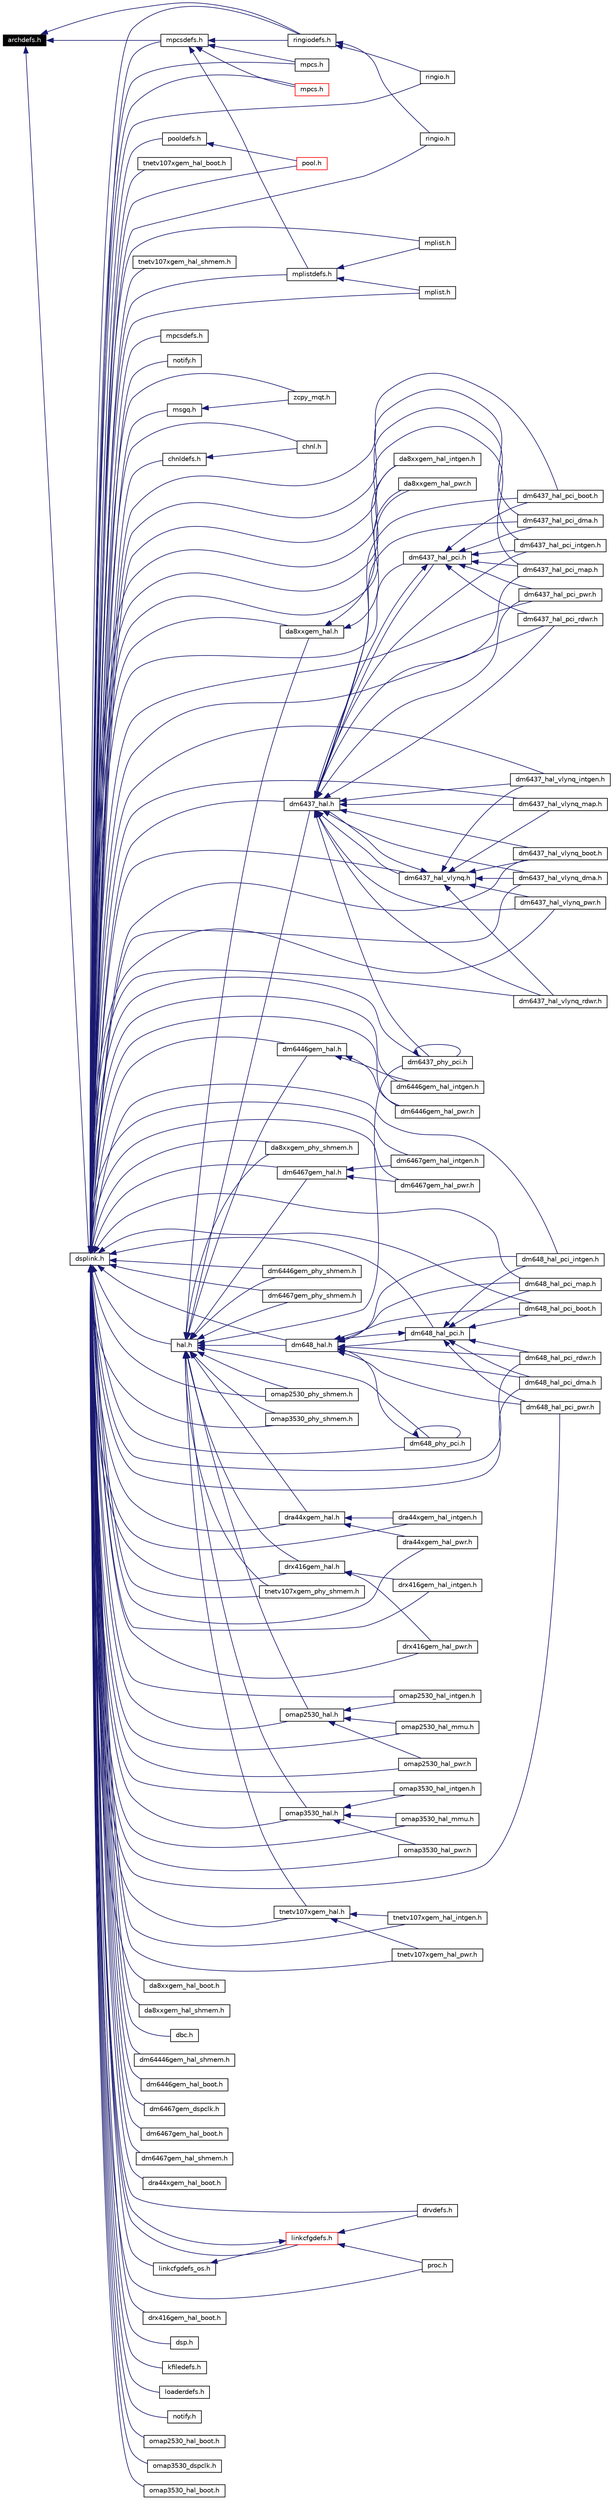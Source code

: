 digraph G
{
  edge [fontname="Helvetica",fontsize=10,labelfontname="Helvetica",labelfontsize=10];
  node [fontname="Helvetica",fontsize=10,shape=record];
  rankdir=LR;
  Node1 [label="archdefs.h",height=0.2,width=0.4,color="white", fillcolor="black", style="filled" fontcolor="white"];
  Node1 -> Node2 [dir=back,color="midnightblue",fontsize=10,style="solid",fontname="Helvetica"];
  Node2 [label="dsplink.h",height=0.2,width=0.4,color="black", fillcolor="white", style="filled",URL="$gpp_2inc_2dsplink_8h.html"];
  Node2 -> Node3 [dir=back,color="midnightblue",fontsize=10,style="solid",fontname="Helvetica"];
  Node3 [label="mpcs.h",height=0.2,width=0.4,color="black", fillcolor="white", style="filled",URL="$dsp_2inc_2mpcs_8h.html"];
  Node2 -> Node4 [dir=back,color="midnightblue",fontsize=10,style="solid",fontname="Helvetica"];
  Node4 [label="mpcsdefs.h",height=0.2,width=0.4,color="black", fillcolor="white", style="filled",URL="$dsp_2inc_2mpcsdefs_8h.html"];
  Node2 -> Node5 [dir=back,color="midnightblue",fontsize=10,style="solid",fontname="Helvetica"];
  Node5 [label="mplist.h",height=0.2,width=0.4,color="black", fillcolor="white", style="filled",URL="$dsp_2inc_2mplist_8h.html"];
  Node2 -> Node6 [dir=back,color="midnightblue",fontsize=10,style="solid",fontname="Helvetica"];
  Node6 [label="notify.h",height=0.2,width=0.4,color="black", fillcolor="white", style="filled",URL="$dsp_2inc_2notify_8h.html"];
  Node2 -> Node7 [dir=back,color="midnightblue",fontsize=10,style="solid",fontname="Helvetica"];
  Node7 [label="ringio.h",height=0.2,width=0.4,color="black", fillcolor="white", style="filled",URL="$dsp_2inc_2ringio_8h.html"];
  Node2 -> Node8 [dir=back,color="midnightblue",fontsize=10,style="solid",fontname="Helvetica"];
  Node8 [label="zcpy_mqt.h",height=0.2,width=0.4,color="black", fillcolor="white", style="filled",URL="$zcpy__mqt_8h.html"];
  Node2 -> Node9 [dir=back,color="midnightblue",fontsize=10,style="solid",fontname="Helvetica"];
  Node9 [label="chnl.h",height=0.2,width=0.4,color="black", fillcolor="white", style="filled",URL="$chnl_8h.html"];
  Node2 -> Node10 [dir=back,color="midnightblue",fontsize=10,style="solid",fontname="Helvetica"];
  Node10 [label="chnldefs.h",height=0.2,width=0.4,color="black", fillcolor="white", style="filled",URL="$chnldefs_8h.html"];
  Node10 -> Node9 [dir=back,color="midnightblue",fontsize=10,style="solid",fontname="Helvetica"];
  Node2 -> Node11 [dir=back,color="midnightblue",fontsize=10,style="solid",fontname="Helvetica"];
  Node11 [label="da8xxgem_hal.h",height=0.2,width=0.4,color="black", fillcolor="white", style="filled",URL="$da8xxgem__hal_8h.html"];
  Node11 -> Node12 [dir=back,color="midnightblue",fontsize=10,style="solid",fontname="Helvetica"];
  Node12 [label="da8xxgem_hal_intgen.h",height=0.2,width=0.4,color="black", fillcolor="white", style="filled",URL="$da8xxgem__hal__intgen_8h.html"];
  Node11 -> Node13 [dir=back,color="midnightblue",fontsize=10,style="solid",fontname="Helvetica"];
  Node13 [label="da8xxgem_hal_pwr.h",height=0.2,width=0.4,color="black", fillcolor="white", style="filled",URL="$da8xxgem__hal__pwr_8h.html"];
  Node2 -> Node14 [dir=back,color="midnightblue",fontsize=10,style="solid",fontname="Helvetica"];
  Node14 [label="da8xxgem_hal_boot.h",height=0.2,width=0.4,color="black", fillcolor="white", style="filled",URL="$da8xxgem__hal__boot_8h.html"];
  Node2 -> Node12 [dir=back,color="midnightblue",fontsize=10,style="solid",fontname="Helvetica"];
  Node2 -> Node13 [dir=back,color="midnightblue",fontsize=10,style="solid",fontname="Helvetica"];
  Node2 -> Node15 [dir=back,color="midnightblue",fontsize=10,style="solid",fontname="Helvetica"];
  Node15 [label="da8xxgem_hal_shmem.h",height=0.2,width=0.4,color="black", fillcolor="white", style="filled",URL="$da8xxgem__hal__shmem_8h.html"];
  Node2 -> Node16 [dir=back,color="midnightblue",fontsize=10,style="solid",fontname="Helvetica"];
  Node16 [label="da8xxgem_phy_shmem.h",height=0.2,width=0.4,color="black", fillcolor="white", style="filled",URL="$da8xxgem__phy__shmem_8h.html"];
  Node2 -> Node17 [dir=back,color="midnightblue",fontsize=10,style="solid",fontname="Helvetica"];
  Node17 [label="dbc.h",height=0.2,width=0.4,color="black", fillcolor="white", style="filled",URL="$gpp_2inc_2dbc_8h.html"];
  Node2 -> Node18 [dir=back,color="midnightblue",fontsize=10,style="solid",fontname="Helvetica"];
  Node18 [label="dm6437_hal.h",height=0.2,width=0.4,color="black", fillcolor="white", style="filled",URL="$dm6437__hal_8h.html"];
  Node18 -> Node19 [dir=back,color="midnightblue",fontsize=10,style="solid",fontname="Helvetica"];
  Node19 [label="dm6437_hal_pci.h",height=0.2,width=0.4,color="black", fillcolor="white", style="filled",URL="$dm6437__hal__pci_8h.html"];
  Node19 -> Node18 [dir=back,color="midnightblue",fontsize=10,style="solid",fontname="Helvetica"];
  Node19 -> Node20 [dir=back,color="midnightblue",fontsize=10,style="solid",fontname="Helvetica"];
  Node20 [label="dm6437_hal_pci_boot.h",height=0.2,width=0.4,color="black", fillcolor="white", style="filled",URL="$dm6437__hal__pci__boot_8h.html"];
  Node19 -> Node21 [dir=back,color="midnightblue",fontsize=10,style="solid",fontname="Helvetica"];
  Node21 [label="dm6437_hal_pci_dma.h",height=0.2,width=0.4,color="black", fillcolor="white", style="filled",URL="$dm6437__hal__pci__dma_8h.html"];
  Node19 -> Node22 [dir=back,color="midnightblue",fontsize=10,style="solid",fontname="Helvetica"];
  Node22 [label="dm6437_hal_pci_intgen.h",height=0.2,width=0.4,color="black", fillcolor="white", style="filled",URL="$dm6437__hal__pci__intgen_8h.html"];
  Node19 -> Node23 [dir=back,color="midnightblue",fontsize=10,style="solid",fontname="Helvetica"];
  Node23 [label="dm6437_hal_pci_map.h",height=0.2,width=0.4,color="black", fillcolor="white", style="filled",URL="$dm6437__hal__pci__map_8h.html"];
  Node19 -> Node24 [dir=back,color="midnightblue",fontsize=10,style="solid",fontname="Helvetica"];
  Node24 [label="dm6437_hal_pci_pwr.h",height=0.2,width=0.4,color="black", fillcolor="white", style="filled",URL="$dm6437__hal__pci__pwr_8h.html"];
  Node19 -> Node25 [dir=back,color="midnightblue",fontsize=10,style="solid",fontname="Helvetica"];
  Node25 [label="dm6437_hal_pci_rdwr.h",height=0.2,width=0.4,color="black", fillcolor="white", style="filled",URL="$dm6437__hal__pci__rdwr_8h.html"];
  Node18 -> Node20 [dir=back,color="midnightblue",fontsize=10,style="solid",fontname="Helvetica"];
  Node18 -> Node21 [dir=back,color="midnightblue",fontsize=10,style="solid",fontname="Helvetica"];
  Node18 -> Node22 [dir=back,color="midnightblue",fontsize=10,style="solid",fontname="Helvetica"];
  Node18 -> Node23 [dir=back,color="midnightblue",fontsize=10,style="solid",fontname="Helvetica"];
  Node18 -> Node24 [dir=back,color="midnightblue",fontsize=10,style="solid",fontname="Helvetica"];
  Node18 -> Node25 [dir=back,color="midnightblue",fontsize=10,style="solid",fontname="Helvetica"];
  Node18 -> Node26 [dir=back,color="midnightblue",fontsize=10,style="solid",fontname="Helvetica"];
  Node26 [label="dm6437_hal_vlynq.h",height=0.2,width=0.4,color="black", fillcolor="white", style="filled",URL="$dm6437__hal__vlynq_8h.html"];
  Node26 -> Node18 [dir=back,color="midnightblue",fontsize=10,style="solid",fontname="Helvetica"];
  Node26 -> Node27 [dir=back,color="midnightblue",fontsize=10,style="solid",fontname="Helvetica"];
  Node27 [label="dm6437_hal_vlynq_boot.h",height=0.2,width=0.4,color="black", fillcolor="white", style="filled",URL="$dm6437__hal__vlynq__boot_8h.html"];
  Node26 -> Node28 [dir=back,color="midnightblue",fontsize=10,style="solid",fontname="Helvetica"];
  Node28 [label="dm6437_hal_vlynq_dma.h",height=0.2,width=0.4,color="black", fillcolor="white", style="filled",URL="$dm6437__hal__vlynq__dma_8h.html"];
  Node26 -> Node29 [dir=back,color="midnightblue",fontsize=10,style="solid",fontname="Helvetica"];
  Node29 [label="dm6437_hal_vlynq_intgen.h",height=0.2,width=0.4,color="black", fillcolor="white", style="filled",URL="$dm6437__hal__vlynq__intgen_8h.html"];
  Node26 -> Node30 [dir=back,color="midnightblue",fontsize=10,style="solid",fontname="Helvetica"];
  Node30 [label="dm6437_hal_vlynq_map.h",height=0.2,width=0.4,color="black", fillcolor="white", style="filled",URL="$dm6437__hal__vlynq__map_8h.html"];
  Node26 -> Node31 [dir=back,color="midnightblue",fontsize=10,style="solid",fontname="Helvetica"];
  Node31 [label="dm6437_hal_vlynq_pwr.h",height=0.2,width=0.4,color="black", fillcolor="white", style="filled",URL="$dm6437__hal__vlynq__pwr_8h.html"];
  Node26 -> Node32 [dir=back,color="midnightblue",fontsize=10,style="solid",fontname="Helvetica"];
  Node32 [label="dm6437_hal_vlynq_rdwr.h",height=0.2,width=0.4,color="black", fillcolor="white", style="filled",URL="$dm6437__hal__vlynq__rdwr_8h.html"];
  Node18 -> Node27 [dir=back,color="midnightblue",fontsize=10,style="solid",fontname="Helvetica"];
  Node18 -> Node28 [dir=back,color="midnightblue",fontsize=10,style="solid",fontname="Helvetica"];
  Node18 -> Node29 [dir=back,color="midnightblue",fontsize=10,style="solid",fontname="Helvetica"];
  Node18 -> Node30 [dir=back,color="midnightblue",fontsize=10,style="solid",fontname="Helvetica"];
  Node18 -> Node31 [dir=back,color="midnightblue",fontsize=10,style="solid",fontname="Helvetica"];
  Node18 -> Node32 [dir=back,color="midnightblue",fontsize=10,style="solid",fontname="Helvetica"];
  Node18 -> Node33 [dir=back,color="midnightblue",fontsize=10,style="solid",fontname="Helvetica"];
  Node33 [label="dm6437_phy_pci.h",height=0.2,width=0.4,color="black", fillcolor="white", style="filled",URL="$dm6437__phy__pci_8h.html"];
  Node33 -> Node33 [dir=back,color="midnightblue",fontsize=10,style="solid",fontname="Helvetica"];
  Node2 -> Node19 [dir=back,color="midnightblue",fontsize=10,style="solid",fontname="Helvetica"];
  Node2 -> Node20 [dir=back,color="midnightblue",fontsize=10,style="solid",fontname="Helvetica"];
  Node2 -> Node21 [dir=back,color="midnightblue",fontsize=10,style="solid",fontname="Helvetica"];
  Node2 -> Node22 [dir=back,color="midnightblue",fontsize=10,style="solid",fontname="Helvetica"];
  Node2 -> Node23 [dir=back,color="midnightblue",fontsize=10,style="solid",fontname="Helvetica"];
  Node2 -> Node24 [dir=back,color="midnightblue",fontsize=10,style="solid",fontname="Helvetica"];
  Node2 -> Node25 [dir=back,color="midnightblue",fontsize=10,style="solid",fontname="Helvetica"];
  Node2 -> Node26 [dir=back,color="midnightblue",fontsize=10,style="solid",fontname="Helvetica"];
  Node2 -> Node27 [dir=back,color="midnightblue",fontsize=10,style="solid",fontname="Helvetica"];
  Node2 -> Node28 [dir=back,color="midnightblue",fontsize=10,style="solid",fontname="Helvetica"];
  Node2 -> Node29 [dir=back,color="midnightblue",fontsize=10,style="solid",fontname="Helvetica"];
  Node2 -> Node30 [dir=back,color="midnightblue",fontsize=10,style="solid",fontname="Helvetica"];
  Node2 -> Node31 [dir=back,color="midnightblue",fontsize=10,style="solid",fontname="Helvetica"];
  Node2 -> Node32 [dir=back,color="midnightblue",fontsize=10,style="solid",fontname="Helvetica"];
  Node2 -> Node33 [dir=back,color="midnightblue",fontsize=10,style="solid",fontname="Helvetica"];
  Node2 -> Node34 [dir=back,color="midnightblue",fontsize=10,style="solid",fontname="Helvetica"];
  Node34 [label="dm64446gem_hal_shmem.h",height=0.2,width=0.4,color="black", fillcolor="white", style="filled",URL="$dm64446gem__hal__shmem_8h.html"];
  Node2 -> Node35 [dir=back,color="midnightblue",fontsize=10,style="solid",fontname="Helvetica"];
  Node35 [label="dm6446gem_hal.h",height=0.2,width=0.4,color="black", fillcolor="white", style="filled",URL="$dm6446gem__hal_8h.html"];
  Node35 -> Node36 [dir=back,color="midnightblue",fontsize=10,style="solid",fontname="Helvetica"];
  Node36 [label="dm6446gem_hal_intgen.h",height=0.2,width=0.4,color="black", fillcolor="white", style="filled",URL="$dm6446gem__hal__intgen_8h.html"];
  Node35 -> Node37 [dir=back,color="midnightblue",fontsize=10,style="solid",fontname="Helvetica"];
  Node37 [label="dm6446gem_hal_pwr.h",height=0.2,width=0.4,color="black", fillcolor="white", style="filled",URL="$dm6446gem__hal__pwr_8h.html"];
  Node2 -> Node38 [dir=back,color="midnightblue",fontsize=10,style="solid",fontname="Helvetica"];
  Node38 [label="dm6446gem_hal_boot.h",height=0.2,width=0.4,color="black", fillcolor="white", style="filled",URL="$dm6446gem__hal__boot_8h.html"];
  Node2 -> Node36 [dir=back,color="midnightblue",fontsize=10,style="solid",fontname="Helvetica"];
  Node2 -> Node37 [dir=back,color="midnightblue",fontsize=10,style="solid",fontname="Helvetica"];
  Node2 -> Node39 [dir=back,color="midnightblue",fontsize=10,style="solid",fontname="Helvetica"];
  Node39 [label="dm6446gem_phy_shmem.h",height=0.2,width=0.4,color="black", fillcolor="white", style="filled",URL="$dm6446gem__phy__shmem_8h.html"];
  Node2 -> Node40 [dir=back,color="midnightblue",fontsize=10,style="solid",fontname="Helvetica"];
  Node40 [label="dm6467gem_dspclk.h",height=0.2,width=0.4,color="black", fillcolor="white", style="filled",URL="$dm6467gem__dspclk_8h.html"];
  Node2 -> Node41 [dir=back,color="midnightblue",fontsize=10,style="solid",fontname="Helvetica"];
  Node41 [label="dm6467gem_hal.h",height=0.2,width=0.4,color="black", fillcolor="white", style="filled",URL="$dm6467gem__hal_8h.html"];
  Node41 -> Node42 [dir=back,color="midnightblue",fontsize=10,style="solid",fontname="Helvetica"];
  Node42 [label="dm6467gem_hal_intgen.h",height=0.2,width=0.4,color="black", fillcolor="white", style="filled",URL="$dm6467gem__hal__intgen_8h.html"];
  Node41 -> Node43 [dir=back,color="midnightblue",fontsize=10,style="solid",fontname="Helvetica"];
  Node43 [label="dm6467gem_hal_pwr.h",height=0.2,width=0.4,color="black", fillcolor="white", style="filled",URL="$dm6467gem__hal__pwr_8h.html"];
  Node2 -> Node44 [dir=back,color="midnightblue",fontsize=10,style="solid",fontname="Helvetica"];
  Node44 [label="dm6467gem_hal_boot.h",height=0.2,width=0.4,color="black", fillcolor="white", style="filled",URL="$dm6467gem__hal__boot_8h.html"];
  Node2 -> Node42 [dir=back,color="midnightblue",fontsize=10,style="solid",fontname="Helvetica"];
  Node2 -> Node43 [dir=back,color="midnightblue",fontsize=10,style="solid",fontname="Helvetica"];
  Node2 -> Node45 [dir=back,color="midnightblue",fontsize=10,style="solid",fontname="Helvetica"];
  Node45 [label="dm6467gem_hal_shmem.h",height=0.2,width=0.4,color="black", fillcolor="white", style="filled",URL="$dm6467gem__hal__shmem_8h.html"];
  Node2 -> Node46 [dir=back,color="midnightblue",fontsize=10,style="solid",fontname="Helvetica"];
  Node46 [label="dm6467gem_phy_shmem.h",height=0.2,width=0.4,color="black", fillcolor="white", style="filled",URL="$dm6467gem__phy__shmem_8h.html"];
  Node2 -> Node47 [dir=back,color="midnightblue",fontsize=10,style="solid",fontname="Helvetica"];
  Node47 [label="dm648_hal.h",height=0.2,width=0.4,color="black", fillcolor="white", style="filled",URL="$dm648__hal_8h.html"];
  Node47 -> Node48 [dir=back,color="midnightblue",fontsize=10,style="solid",fontname="Helvetica"];
  Node48 [label="dm648_hal_pci.h",height=0.2,width=0.4,color="black", fillcolor="white", style="filled",URL="$dm648__hal__pci_8h.html"];
  Node48 -> Node47 [dir=back,color="midnightblue",fontsize=10,style="solid",fontname="Helvetica"];
  Node48 -> Node49 [dir=back,color="midnightblue",fontsize=10,style="solid",fontname="Helvetica"];
  Node49 [label="dm648_hal_pci_boot.h",height=0.2,width=0.4,color="black", fillcolor="white", style="filled",URL="$dm648__hal__pci__boot_8h.html"];
  Node48 -> Node50 [dir=back,color="midnightblue",fontsize=10,style="solid",fontname="Helvetica"];
  Node50 [label="dm648_hal_pci_dma.h",height=0.2,width=0.4,color="black", fillcolor="white", style="filled",URL="$dm648__hal__pci__dma_8h.html"];
  Node48 -> Node51 [dir=back,color="midnightblue",fontsize=10,style="solid",fontname="Helvetica"];
  Node51 [label="dm648_hal_pci_intgen.h",height=0.2,width=0.4,color="black", fillcolor="white", style="filled",URL="$dm648__hal__pci__intgen_8h.html"];
  Node48 -> Node52 [dir=back,color="midnightblue",fontsize=10,style="solid",fontname="Helvetica"];
  Node52 [label="dm648_hal_pci_map.h",height=0.2,width=0.4,color="black", fillcolor="white", style="filled",URL="$dm648__hal__pci__map_8h.html"];
  Node48 -> Node53 [dir=back,color="midnightblue",fontsize=10,style="solid",fontname="Helvetica"];
  Node53 [label="dm648_hal_pci_pwr.h",height=0.2,width=0.4,color="black", fillcolor="white", style="filled",URL="$dm648__hal__pci__pwr_8h.html"];
  Node48 -> Node54 [dir=back,color="midnightblue",fontsize=10,style="solid",fontname="Helvetica"];
  Node54 [label="dm648_hal_pci_rdwr.h",height=0.2,width=0.4,color="black", fillcolor="white", style="filled",URL="$dm648__hal__pci__rdwr_8h.html"];
  Node47 -> Node49 [dir=back,color="midnightblue",fontsize=10,style="solid",fontname="Helvetica"];
  Node47 -> Node50 [dir=back,color="midnightblue",fontsize=10,style="solid",fontname="Helvetica"];
  Node47 -> Node51 [dir=back,color="midnightblue",fontsize=10,style="solid",fontname="Helvetica"];
  Node47 -> Node52 [dir=back,color="midnightblue",fontsize=10,style="solid",fontname="Helvetica"];
  Node47 -> Node53 [dir=back,color="midnightblue",fontsize=10,style="solid",fontname="Helvetica"];
  Node47 -> Node54 [dir=back,color="midnightblue",fontsize=10,style="solid",fontname="Helvetica"];
  Node47 -> Node55 [dir=back,color="midnightblue",fontsize=10,style="solid",fontname="Helvetica"];
  Node55 [label="dm648_phy_pci.h",height=0.2,width=0.4,color="black", fillcolor="white", style="filled",URL="$dm648__phy__pci_8h.html"];
  Node55 -> Node55 [dir=back,color="midnightblue",fontsize=10,style="solid",fontname="Helvetica"];
  Node2 -> Node48 [dir=back,color="midnightblue",fontsize=10,style="solid",fontname="Helvetica"];
  Node2 -> Node49 [dir=back,color="midnightblue",fontsize=10,style="solid",fontname="Helvetica"];
  Node2 -> Node50 [dir=back,color="midnightblue",fontsize=10,style="solid",fontname="Helvetica"];
  Node2 -> Node51 [dir=back,color="midnightblue",fontsize=10,style="solid",fontname="Helvetica"];
  Node2 -> Node52 [dir=back,color="midnightblue",fontsize=10,style="solid",fontname="Helvetica"];
  Node2 -> Node53 [dir=back,color="midnightblue",fontsize=10,style="solid",fontname="Helvetica"];
  Node2 -> Node54 [dir=back,color="midnightblue",fontsize=10,style="solid",fontname="Helvetica"];
  Node2 -> Node55 [dir=back,color="midnightblue",fontsize=10,style="solid",fontname="Helvetica"];
  Node2 -> Node56 [dir=back,color="midnightblue",fontsize=10,style="solid",fontname="Helvetica"];
  Node56 [label="dra44xgem_hal.h",height=0.2,width=0.4,color="black", fillcolor="white", style="filled",URL="$dra44xgem__hal_8h.html"];
  Node56 -> Node57 [dir=back,color="midnightblue",fontsize=10,style="solid",fontname="Helvetica"];
  Node57 [label="dra44xgem_hal_intgen.h",height=0.2,width=0.4,color="black", fillcolor="white", style="filled",URL="$dra44xgem__hal__intgen_8h.html"];
  Node56 -> Node58 [dir=back,color="midnightblue",fontsize=10,style="solid",fontname="Helvetica"];
  Node58 [label="dra44xgem_hal_pwr.h",height=0.2,width=0.4,color="black", fillcolor="white", style="filled",URL="$dra44xgem__hal__pwr_8h.html"];
  Node2 -> Node59 [dir=back,color="midnightblue",fontsize=10,style="solid",fontname="Helvetica"];
  Node59 [label="dra44xgem_hal_boot.h",height=0.2,width=0.4,color="black", fillcolor="white", style="filled",URL="$dra44xgem__hal__boot_8h.html"];
  Node2 -> Node57 [dir=back,color="midnightblue",fontsize=10,style="solid",fontname="Helvetica"];
  Node2 -> Node58 [dir=back,color="midnightblue",fontsize=10,style="solid",fontname="Helvetica"];
  Node2 -> Node60 [dir=back,color="midnightblue",fontsize=10,style="solid",fontname="Helvetica"];
  Node60 [label="drvdefs.h",height=0.2,width=0.4,color="black", fillcolor="white", style="filled",URL="$drvdefs_8h.html"];
  Node2 -> Node61 [dir=back,color="midnightblue",fontsize=10,style="solid",fontname="Helvetica"];
  Node61 [label="drx416gem_hal.h",height=0.2,width=0.4,color="black", fillcolor="white", style="filled",URL="$drx416gem__hal_8h.html"];
  Node61 -> Node62 [dir=back,color="midnightblue",fontsize=10,style="solid",fontname="Helvetica"];
  Node62 [label="drx416gem_hal_intgen.h",height=0.2,width=0.4,color="black", fillcolor="white", style="filled",URL="$drx416gem__hal__intgen_8h.html"];
  Node61 -> Node63 [dir=back,color="midnightblue",fontsize=10,style="solid",fontname="Helvetica"];
  Node63 [label="drx416gem_hal_pwr.h",height=0.2,width=0.4,color="black", fillcolor="white", style="filled",URL="$drx416gem__hal__pwr_8h.html"];
  Node2 -> Node64 [dir=back,color="midnightblue",fontsize=10,style="solid",fontname="Helvetica"];
  Node64 [label="drx416gem_hal_boot.h",height=0.2,width=0.4,color="black", fillcolor="white", style="filled",URL="$drx416gem__hal__boot_8h.html"];
  Node2 -> Node62 [dir=back,color="midnightblue",fontsize=10,style="solid",fontname="Helvetica"];
  Node2 -> Node63 [dir=back,color="midnightblue",fontsize=10,style="solid",fontname="Helvetica"];
  Node2 -> Node65 [dir=back,color="midnightblue",fontsize=10,style="solid",fontname="Helvetica"];
  Node65 [label="dsp.h",height=0.2,width=0.4,color="black", fillcolor="white", style="filled",URL="$dsp_8h.html"];
  Node2 -> Node66 [dir=back,color="midnightblue",fontsize=10,style="solid",fontname="Helvetica"];
  Node66 [label="hal.h",height=0.2,width=0.4,color="black", fillcolor="white", style="filled",URL="$hal_8h.html"];
  Node66 -> Node11 [dir=back,color="midnightblue",fontsize=10,style="solid",fontname="Helvetica"];
  Node66 -> Node16 [dir=back,color="midnightblue",fontsize=10,style="solid",fontname="Helvetica"];
  Node66 -> Node18 [dir=back,color="midnightblue",fontsize=10,style="solid",fontname="Helvetica"];
  Node66 -> Node33 [dir=back,color="midnightblue",fontsize=10,style="solid",fontname="Helvetica"];
  Node66 -> Node35 [dir=back,color="midnightblue",fontsize=10,style="solid",fontname="Helvetica"];
  Node66 -> Node39 [dir=back,color="midnightblue",fontsize=10,style="solid",fontname="Helvetica"];
  Node66 -> Node41 [dir=back,color="midnightblue",fontsize=10,style="solid",fontname="Helvetica"];
  Node66 -> Node46 [dir=back,color="midnightblue",fontsize=10,style="solid",fontname="Helvetica"];
  Node66 -> Node47 [dir=back,color="midnightblue",fontsize=10,style="solid",fontname="Helvetica"];
  Node66 -> Node55 [dir=back,color="midnightblue",fontsize=10,style="solid",fontname="Helvetica"];
  Node66 -> Node56 [dir=back,color="midnightblue",fontsize=10,style="solid",fontname="Helvetica"];
  Node66 -> Node61 [dir=back,color="midnightblue",fontsize=10,style="solid",fontname="Helvetica"];
  Node66 -> Node67 [dir=back,color="midnightblue",fontsize=10,style="solid",fontname="Helvetica"];
  Node67 [label="omap2530_hal.h",height=0.2,width=0.4,color="black", fillcolor="white", style="filled",URL="$omap2530__hal_8h.html"];
  Node67 -> Node68 [dir=back,color="midnightblue",fontsize=10,style="solid",fontname="Helvetica"];
  Node68 [label="omap2530_hal_intgen.h",height=0.2,width=0.4,color="black", fillcolor="white", style="filled",URL="$omap2530__hal__intgen_8h.html"];
  Node67 -> Node69 [dir=back,color="midnightblue",fontsize=10,style="solid",fontname="Helvetica"];
  Node69 [label="omap2530_hal_mmu.h",height=0.2,width=0.4,color="black", fillcolor="white", style="filled",URL="$omap2530__hal__mmu_8h.html"];
  Node67 -> Node70 [dir=back,color="midnightblue",fontsize=10,style="solid",fontname="Helvetica"];
  Node70 [label="omap2530_hal_pwr.h",height=0.2,width=0.4,color="black", fillcolor="white", style="filled",URL="$omap2530__hal__pwr_8h.html"];
  Node66 -> Node71 [dir=back,color="midnightblue",fontsize=10,style="solid",fontname="Helvetica"];
  Node71 [label="omap2530_phy_shmem.h",height=0.2,width=0.4,color="black", fillcolor="white", style="filled",URL="$omap2530__phy__shmem_8h.html"];
  Node66 -> Node72 [dir=back,color="midnightblue",fontsize=10,style="solid",fontname="Helvetica"];
  Node72 [label="omap3530_hal.h",height=0.2,width=0.4,color="black", fillcolor="white", style="filled",URL="$omap3530__hal_8h.html"];
  Node72 -> Node73 [dir=back,color="midnightblue",fontsize=10,style="solid",fontname="Helvetica"];
  Node73 [label="omap3530_hal_intgen.h",height=0.2,width=0.4,color="black", fillcolor="white", style="filled",URL="$omap3530__hal__intgen_8h.html"];
  Node72 -> Node74 [dir=back,color="midnightblue",fontsize=10,style="solid",fontname="Helvetica"];
  Node74 [label="omap3530_hal_mmu.h",height=0.2,width=0.4,color="black", fillcolor="white", style="filled",URL="$omap3530__hal__mmu_8h.html"];
  Node72 -> Node75 [dir=back,color="midnightblue",fontsize=10,style="solid",fontname="Helvetica"];
  Node75 [label="omap3530_hal_pwr.h",height=0.2,width=0.4,color="black", fillcolor="white", style="filled",URL="$omap3530__hal__pwr_8h.html"];
  Node66 -> Node76 [dir=back,color="midnightblue",fontsize=10,style="solid",fontname="Helvetica"];
  Node76 [label="omap3530_phy_shmem.h",height=0.2,width=0.4,color="black", fillcolor="white", style="filled",URL="$omap3530__phy__shmem_8h.html"];
  Node66 -> Node77 [dir=back,color="midnightblue",fontsize=10,style="solid",fontname="Helvetica"];
  Node77 [label="tnetv107xgem_hal.h",height=0.2,width=0.4,color="black", fillcolor="white", style="filled",URL="$tnetv107xgem__hal_8h.html"];
  Node77 -> Node78 [dir=back,color="midnightblue",fontsize=10,style="solid",fontname="Helvetica"];
  Node78 [label="tnetv107xgem_hal_intgen.h",height=0.2,width=0.4,color="black", fillcolor="white", style="filled",URL="$tnetv107xgem__hal__intgen_8h.html"];
  Node77 -> Node79 [dir=back,color="midnightblue",fontsize=10,style="solid",fontname="Helvetica"];
  Node79 [label="tnetv107xgem_hal_pwr.h",height=0.2,width=0.4,color="black", fillcolor="white", style="filled",URL="$tnetv107xgem__hal__pwr_8h.html"];
  Node66 -> Node80 [dir=back,color="midnightblue",fontsize=10,style="solid",fontname="Helvetica"];
  Node80 [label="tnetv107xgem_phy_shmem.h",height=0.2,width=0.4,color="black", fillcolor="white", style="filled",URL="$tnetv107xgem__phy__shmem_8h.html"];
  Node2 -> Node81 [dir=back,color="midnightblue",fontsize=10,style="solid",fontname="Helvetica"];
  Node81 [label="kfiledefs.h",height=0.2,width=0.4,color="black", fillcolor="white", style="filled",URL="$kfiledefs_8h.html"];
  Node2 -> Node82 [dir=back,color="midnightblue",fontsize=10,style="solid",fontname="Helvetica"];
  Node82 [label="linkcfgdefs.h",height=0.2,width=0.4,color="red", fillcolor="white", style="filled",URL="$linkcfgdefs_8h.html"];
  Node82 -> Node60 [dir=back,color="midnightblue",fontsize=10,style="solid",fontname="Helvetica"];
  Node82 -> Node2 [dir=back,color="midnightblue",fontsize=10,style="solid",fontname="Helvetica"];
  Node82 -> Node83 [dir=back,color="midnightblue",fontsize=10,style="solid",fontname="Helvetica"];
  Node83 [label="proc.h",height=0.2,width=0.4,color="black", fillcolor="white", style="filled",URL="$proc_8h.html"];
  Node2 -> Node84 [dir=back,color="midnightblue",fontsize=10,style="solid",fontname="Helvetica"];
  Node84 [label="linkcfgdefs_os.h",height=0.2,width=0.4,color="black", fillcolor="white", style="filled",URL="$linkcfgdefs__os_8h.html"];
  Node84 -> Node82 [dir=back,color="midnightblue",fontsize=10,style="solid",fontname="Helvetica"];
  Node2 -> Node85 [dir=back,color="midnightblue",fontsize=10,style="solid",fontname="Helvetica"];
  Node85 [label="loaderdefs.h",height=0.2,width=0.4,color="black", fillcolor="white", style="filled",URL="$loaderdefs_8h.html"];
  Node2 -> Node86 [dir=back,color="midnightblue",fontsize=10,style="solid",fontname="Helvetica"];
  Node86 [label="mpcs.h",height=0.2,width=0.4,color="red", fillcolor="white", style="filled",URL="$gpp_2inc_2mpcs_8h.html"];
  Node2 -> Node87 [dir=back,color="midnightblue",fontsize=10,style="solid",fontname="Helvetica"];
  Node87 [label="mpcsdefs.h",height=0.2,width=0.4,color="black", fillcolor="white", style="filled",URL="$gpp_2inc_2mpcsdefs_8h.html"];
  Node87 -> Node3 [dir=back,color="midnightblue",fontsize=10,style="solid",fontname="Helvetica"];
  Node87 -> Node86 [dir=back,color="midnightblue",fontsize=10,style="solid",fontname="Helvetica"];
  Node87 -> Node88 [dir=back,color="midnightblue",fontsize=10,style="solid",fontname="Helvetica"];
  Node88 [label="mplistdefs.h",height=0.2,width=0.4,color="black", fillcolor="white", style="filled",URL="$gpp_2inc_2mplistdefs_8h.html"];
  Node88 -> Node5 [dir=back,color="midnightblue",fontsize=10,style="solid",fontname="Helvetica"];
  Node88 -> Node89 [dir=back,color="midnightblue",fontsize=10,style="solid",fontname="Helvetica"];
  Node89 [label="mplist.h",height=0.2,width=0.4,color="black", fillcolor="white", style="filled",URL="$gpp_2inc_2mplist_8h.html"];
  Node87 -> Node90 [dir=back,color="midnightblue",fontsize=10,style="solid",fontname="Helvetica"];
  Node90 [label="ringiodefs.h",height=0.2,width=0.4,color="black", fillcolor="white", style="filled",URL="$gpp_2inc_2ringiodefs_8h.html"];
  Node90 -> Node7 [dir=back,color="midnightblue",fontsize=10,style="solid",fontname="Helvetica"];
  Node90 -> Node91 [dir=back,color="midnightblue",fontsize=10,style="solid",fontname="Helvetica"];
  Node91 [label="ringio.h",height=0.2,width=0.4,color="black", fillcolor="white", style="filled",URL="$gpp_2inc_2ringio_8h.html"];
  Node2 -> Node89 [dir=back,color="midnightblue",fontsize=10,style="solid",fontname="Helvetica"];
  Node2 -> Node88 [dir=back,color="midnightblue",fontsize=10,style="solid",fontname="Helvetica"];
  Node2 -> Node92 [dir=back,color="midnightblue",fontsize=10,style="solid",fontname="Helvetica"];
  Node92 [label="msgq.h",height=0.2,width=0.4,color="black", fillcolor="white", style="filled",URL="$msgq_8h.html"];
  Node92 -> Node8 [dir=back,color="midnightblue",fontsize=10,style="solid",fontname="Helvetica"];
  Node2 -> Node93 [dir=back,color="midnightblue",fontsize=10,style="solid",fontname="Helvetica"];
  Node93 [label="notify.h",height=0.2,width=0.4,color="black", fillcolor="white", style="filled",URL="$gpp_2inc_2notify_8h.html"];
  Node2 -> Node67 [dir=back,color="midnightblue",fontsize=10,style="solid",fontname="Helvetica"];
  Node2 -> Node94 [dir=back,color="midnightblue",fontsize=10,style="solid",fontname="Helvetica"];
  Node94 [label="omap2530_hal_boot.h",height=0.2,width=0.4,color="black", fillcolor="white", style="filled",URL="$omap2530__hal__boot_8h.html"];
  Node2 -> Node68 [dir=back,color="midnightblue",fontsize=10,style="solid",fontname="Helvetica"];
  Node2 -> Node69 [dir=back,color="midnightblue",fontsize=10,style="solid",fontname="Helvetica"];
  Node2 -> Node70 [dir=back,color="midnightblue",fontsize=10,style="solid",fontname="Helvetica"];
  Node2 -> Node71 [dir=back,color="midnightblue",fontsize=10,style="solid",fontname="Helvetica"];
  Node2 -> Node95 [dir=back,color="midnightblue",fontsize=10,style="solid",fontname="Helvetica"];
  Node95 [label="omap3530_dspclk.h",height=0.2,width=0.4,color="black", fillcolor="white", style="filled",URL="$omap3530__dspclk_8h.html"];
  Node2 -> Node72 [dir=back,color="midnightblue",fontsize=10,style="solid",fontname="Helvetica"];
  Node2 -> Node96 [dir=back,color="midnightblue",fontsize=10,style="solid",fontname="Helvetica"];
  Node96 [label="omap3530_hal_boot.h",height=0.2,width=0.4,color="black", fillcolor="white", style="filled",URL="$omap3530__hal__boot_8h.html"];
  Node2 -> Node73 [dir=back,color="midnightblue",fontsize=10,style="solid",fontname="Helvetica"];
  Node2 -> Node74 [dir=back,color="midnightblue",fontsize=10,style="solid",fontname="Helvetica"];
  Node2 -> Node75 [dir=back,color="midnightblue",fontsize=10,style="solid",fontname="Helvetica"];
  Node2 -> Node76 [dir=back,color="midnightblue",fontsize=10,style="solid",fontname="Helvetica"];
  Node2 -> Node97 [dir=back,color="midnightblue",fontsize=10,style="solid",fontname="Helvetica"];
  Node97 [label="pool.h",height=0.2,width=0.4,color="red", fillcolor="white", style="filled",URL="$pool_8h.html"];
  Node2 -> Node98 [dir=back,color="midnightblue",fontsize=10,style="solid",fontname="Helvetica"];
  Node98 [label="pooldefs.h",height=0.2,width=0.4,color="black", fillcolor="white", style="filled",URL="$pooldefs_8h.html"];
  Node98 -> Node97 [dir=back,color="midnightblue",fontsize=10,style="solid",fontname="Helvetica"];
  Node2 -> Node83 [dir=back,color="midnightblue",fontsize=10,style="solid",fontname="Helvetica"];
  Node2 -> Node91 [dir=back,color="midnightblue",fontsize=10,style="solid",fontname="Helvetica"];
  Node2 -> Node90 [dir=back,color="midnightblue",fontsize=10,style="solid",fontname="Helvetica"];
  Node2 -> Node77 [dir=back,color="midnightblue",fontsize=10,style="solid",fontname="Helvetica"];
  Node2 -> Node99 [dir=back,color="midnightblue",fontsize=10,style="solid",fontname="Helvetica"];
  Node99 [label="tnetv107xgem_hal_boot.h",height=0.2,width=0.4,color="black", fillcolor="white", style="filled",URL="$tnetv107xgem__hal__boot_8h.html"];
  Node2 -> Node78 [dir=back,color="midnightblue",fontsize=10,style="solid",fontname="Helvetica"];
  Node2 -> Node79 [dir=back,color="midnightblue",fontsize=10,style="solid",fontname="Helvetica"];
  Node2 -> Node100 [dir=back,color="midnightblue",fontsize=10,style="solid",fontname="Helvetica"];
  Node100 [label="tnetv107xgem_hal_shmem.h",height=0.2,width=0.4,color="black", fillcolor="white", style="filled",URL="$tnetv107xgem__hal__shmem_8h.html"];
  Node2 -> Node80 [dir=back,color="midnightblue",fontsize=10,style="solid",fontname="Helvetica"];
  Node1 -> Node87 [dir=back,color="midnightblue",fontsize=10,style="solid",fontname="Helvetica"];
  Node1 -> Node90 [dir=back,color="midnightblue",fontsize=10,style="solid",fontname="Helvetica"];
}
